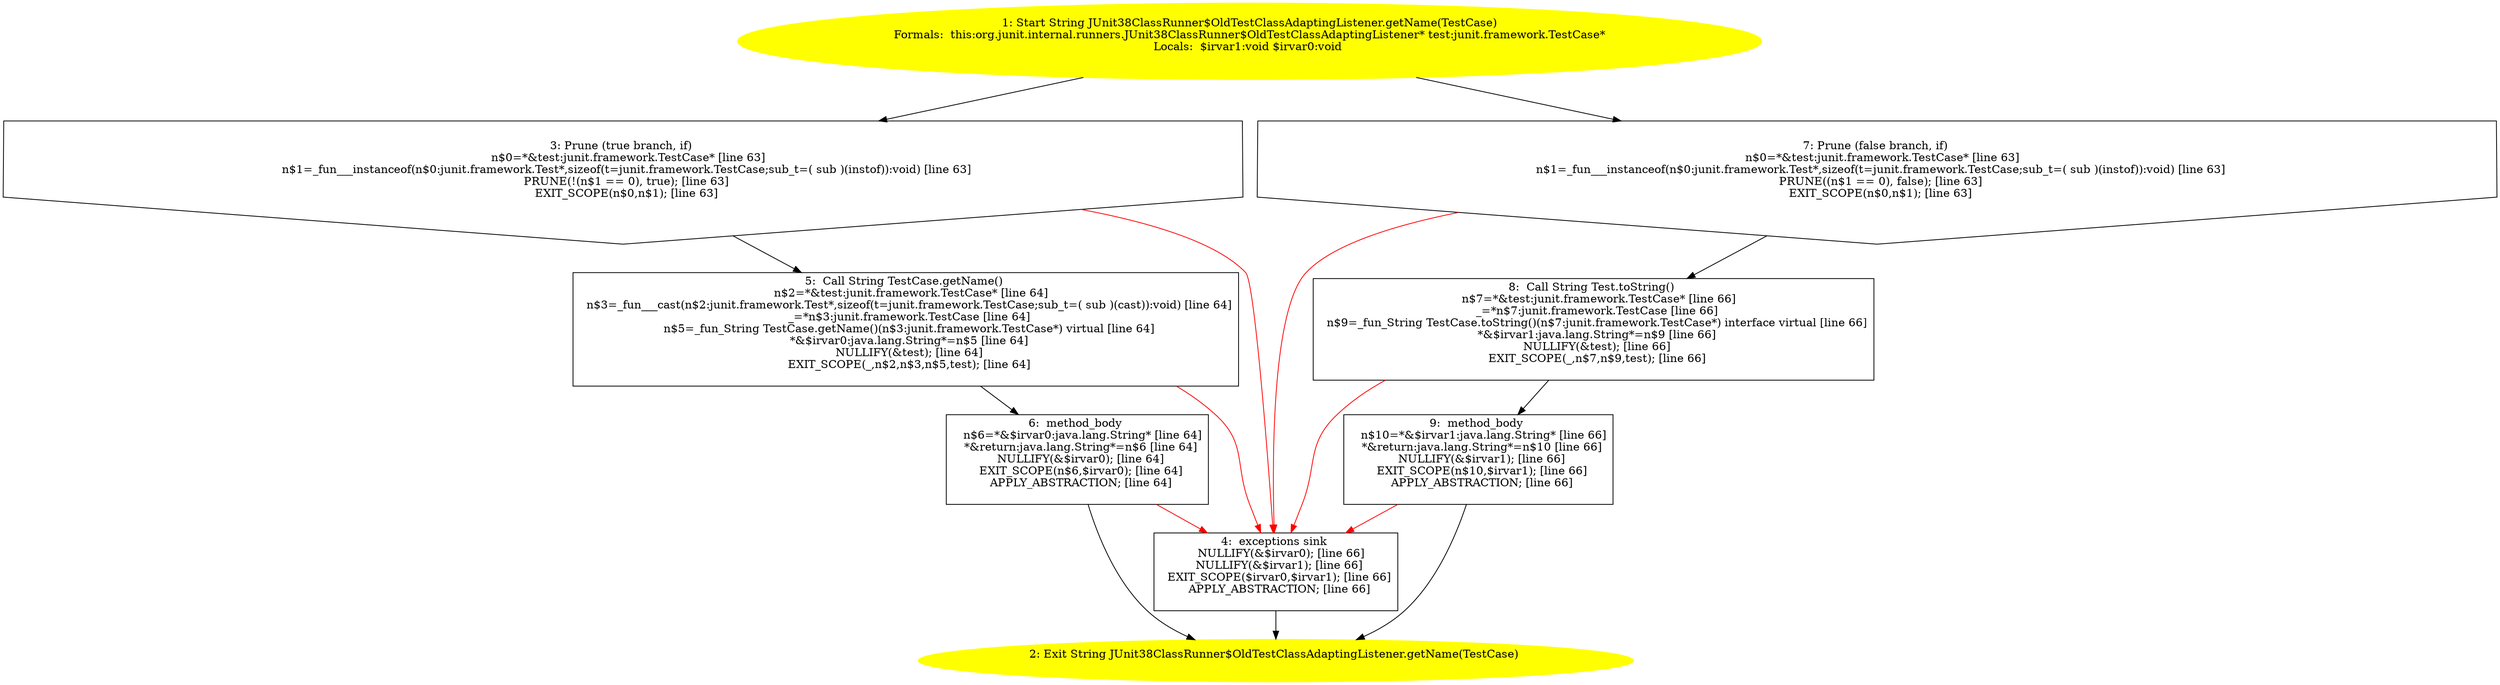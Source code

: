 /* @generated */
digraph cfg {
"org.junit.internal.runners.JUnit38ClassRunner$OldTestClassAdaptingListener.getName(junit.framework.T.1d87c9becbd99454b9135751b6bd33c5_1" [label="1: Start String JUnit38ClassRunner$OldTestClassAdaptingListener.getName(TestCase)\nFormals:  this:org.junit.internal.runners.JUnit38ClassRunner$OldTestClassAdaptingListener* test:junit.framework.TestCase*\nLocals:  $irvar1:void $irvar0:void \n  " color=yellow style=filled]
	

	 "org.junit.internal.runners.JUnit38ClassRunner$OldTestClassAdaptingListener.getName(junit.framework.T.1d87c9becbd99454b9135751b6bd33c5_1" -> "org.junit.internal.runners.JUnit38ClassRunner$OldTestClassAdaptingListener.getName(junit.framework.T.1d87c9becbd99454b9135751b6bd33c5_3" ;
	 "org.junit.internal.runners.JUnit38ClassRunner$OldTestClassAdaptingListener.getName(junit.framework.T.1d87c9becbd99454b9135751b6bd33c5_1" -> "org.junit.internal.runners.JUnit38ClassRunner$OldTestClassAdaptingListener.getName(junit.framework.T.1d87c9becbd99454b9135751b6bd33c5_7" ;
"org.junit.internal.runners.JUnit38ClassRunner$OldTestClassAdaptingListener.getName(junit.framework.T.1d87c9becbd99454b9135751b6bd33c5_2" [label="2: Exit String JUnit38ClassRunner$OldTestClassAdaptingListener.getName(TestCase) \n  " color=yellow style=filled]
	

"org.junit.internal.runners.JUnit38ClassRunner$OldTestClassAdaptingListener.getName(junit.framework.T.1d87c9becbd99454b9135751b6bd33c5_3" [label="3: Prune (true branch, if) \n   n$0=*&test:junit.framework.TestCase* [line 63]\n  n$1=_fun___instanceof(n$0:junit.framework.Test*,sizeof(t=junit.framework.TestCase;sub_t=( sub )(instof)):void) [line 63]\n  PRUNE(!(n$1 == 0), true); [line 63]\n  EXIT_SCOPE(n$0,n$1); [line 63]\n " shape="invhouse"]
	

	 "org.junit.internal.runners.JUnit38ClassRunner$OldTestClassAdaptingListener.getName(junit.framework.T.1d87c9becbd99454b9135751b6bd33c5_3" -> "org.junit.internal.runners.JUnit38ClassRunner$OldTestClassAdaptingListener.getName(junit.framework.T.1d87c9becbd99454b9135751b6bd33c5_5" ;
	 "org.junit.internal.runners.JUnit38ClassRunner$OldTestClassAdaptingListener.getName(junit.framework.T.1d87c9becbd99454b9135751b6bd33c5_3" -> "org.junit.internal.runners.JUnit38ClassRunner$OldTestClassAdaptingListener.getName(junit.framework.T.1d87c9becbd99454b9135751b6bd33c5_4" [color="red" ];
"org.junit.internal.runners.JUnit38ClassRunner$OldTestClassAdaptingListener.getName(junit.framework.T.1d87c9becbd99454b9135751b6bd33c5_4" [label="4:  exceptions sink \n   NULLIFY(&$irvar0); [line 66]\n  NULLIFY(&$irvar1); [line 66]\n  EXIT_SCOPE($irvar0,$irvar1); [line 66]\n  APPLY_ABSTRACTION; [line 66]\n " shape="box"]
	

	 "org.junit.internal.runners.JUnit38ClassRunner$OldTestClassAdaptingListener.getName(junit.framework.T.1d87c9becbd99454b9135751b6bd33c5_4" -> "org.junit.internal.runners.JUnit38ClassRunner$OldTestClassAdaptingListener.getName(junit.framework.T.1d87c9becbd99454b9135751b6bd33c5_2" ;
"org.junit.internal.runners.JUnit38ClassRunner$OldTestClassAdaptingListener.getName(junit.framework.T.1d87c9becbd99454b9135751b6bd33c5_5" [label="5:  Call String TestCase.getName() \n   n$2=*&test:junit.framework.TestCase* [line 64]\n  n$3=_fun___cast(n$2:junit.framework.Test*,sizeof(t=junit.framework.TestCase;sub_t=( sub )(cast)):void) [line 64]\n  _=*n$3:junit.framework.TestCase [line 64]\n  n$5=_fun_String TestCase.getName()(n$3:junit.framework.TestCase*) virtual [line 64]\n  *&$irvar0:java.lang.String*=n$5 [line 64]\n  NULLIFY(&test); [line 64]\n  EXIT_SCOPE(_,n$2,n$3,n$5,test); [line 64]\n " shape="box"]
	

	 "org.junit.internal.runners.JUnit38ClassRunner$OldTestClassAdaptingListener.getName(junit.framework.T.1d87c9becbd99454b9135751b6bd33c5_5" -> "org.junit.internal.runners.JUnit38ClassRunner$OldTestClassAdaptingListener.getName(junit.framework.T.1d87c9becbd99454b9135751b6bd33c5_6" ;
	 "org.junit.internal.runners.JUnit38ClassRunner$OldTestClassAdaptingListener.getName(junit.framework.T.1d87c9becbd99454b9135751b6bd33c5_5" -> "org.junit.internal.runners.JUnit38ClassRunner$OldTestClassAdaptingListener.getName(junit.framework.T.1d87c9becbd99454b9135751b6bd33c5_4" [color="red" ];
"org.junit.internal.runners.JUnit38ClassRunner$OldTestClassAdaptingListener.getName(junit.framework.T.1d87c9becbd99454b9135751b6bd33c5_6" [label="6:  method_body \n   n$6=*&$irvar0:java.lang.String* [line 64]\n  *&return:java.lang.String*=n$6 [line 64]\n  NULLIFY(&$irvar0); [line 64]\n  EXIT_SCOPE(n$6,$irvar0); [line 64]\n  APPLY_ABSTRACTION; [line 64]\n " shape="box"]
	

	 "org.junit.internal.runners.JUnit38ClassRunner$OldTestClassAdaptingListener.getName(junit.framework.T.1d87c9becbd99454b9135751b6bd33c5_6" -> "org.junit.internal.runners.JUnit38ClassRunner$OldTestClassAdaptingListener.getName(junit.framework.T.1d87c9becbd99454b9135751b6bd33c5_2" ;
	 "org.junit.internal.runners.JUnit38ClassRunner$OldTestClassAdaptingListener.getName(junit.framework.T.1d87c9becbd99454b9135751b6bd33c5_6" -> "org.junit.internal.runners.JUnit38ClassRunner$OldTestClassAdaptingListener.getName(junit.framework.T.1d87c9becbd99454b9135751b6bd33c5_4" [color="red" ];
"org.junit.internal.runners.JUnit38ClassRunner$OldTestClassAdaptingListener.getName(junit.framework.T.1d87c9becbd99454b9135751b6bd33c5_7" [label="7: Prune (false branch, if) \n   n$0=*&test:junit.framework.TestCase* [line 63]\n  n$1=_fun___instanceof(n$0:junit.framework.Test*,sizeof(t=junit.framework.TestCase;sub_t=( sub )(instof)):void) [line 63]\n  PRUNE((n$1 == 0), false); [line 63]\n  EXIT_SCOPE(n$0,n$1); [line 63]\n " shape="invhouse"]
	

	 "org.junit.internal.runners.JUnit38ClassRunner$OldTestClassAdaptingListener.getName(junit.framework.T.1d87c9becbd99454b9135751b6bd33c5_7" -> "org.junit.internal.runners.JUnit38ClassRunner$OldTestClassAdaptingListener.getName(junit.framework.T.1d87c9becbd99454b9135751b6bd33c5_8" ;
	 "org.junit.internal.runners.JUnit38ClassRunner$OldTestClassAdaptingListener.getName(junit.framework.T.1d87c9becbd99454b9135751b6bd33c5_7" -> "org.junit.internal.runners.JUnit38ClassRunner$OldTestClassAdaptingListener.getName(junit.framework.T.1d87c9becbd99454b9135751b6bd33c5_4" [color="red" ];
"org.junit.internal.runners.JUnit38ClassRunner$OldTestClassAdaptingListener.getName(junit.framework.T.1d87c9becbd99454b9135751b6bd33c5_8" [label="8:  Call String Test.toString() \n   n$7=*&test:junit.framework.TestCase* [line 66]\n  _=*n$7:junit.framework.TestCase [line 66]\n  n$9=_fun_String TestCase.toString()(n$7:junit.framework.TestCase*) interface virtual [line 66]\n  *&$irvar1:java.lang.String*=n$9 [line 66]\n  NULLIFY(&test); [line 66]\n  EXIT_SCOPE(_,n$7,n$9,test); [line 66]\n " shape="box"]
	

	 "org.junit.internal.runners.JUnit38ClassRunner$OldTestClassAdaptingListener.getName(junit.framework.T.1d87c9becbd99454b9135751b6bd33c5_8" -> "org.junit.internal.runners.JUnit38ClassRunner$OldTestClassAdaptingListener.getName(junit.framework.T.1d87c9becbd99454b9135751b6bd33c5_9" ;
	 "org.junit.internal.runners.JUnit38ClassRunner$OldTestClassAdaptingListener.getName(junit.framework.T.1d87c9becbd99454b9135751b6bd33c5_8" -> "org.junit.internal.runners.JUnit38ClassRunner$OldTestClassAdaptingListener.getName(junit.framework.T.1d87c9becbd99454b9135751b6bd33c5_4" [color="red" ];
"org.junit.internal.runners.JUnit38ClassRunner$OldTestClassAdaptingListener.getName(junit.framework.T.1d87c9becbd99454b9135751b6bd33c5_9" [label="9:  method_body \n   n$10=*&$irvar1:java.lang.String* [line 66]\n  *&return:java.lang.String*=n$10 [line 66]\n  NULLIFY(&$irvar1); [line 66]\n  EXIT_SCOPE(n$10,$irvar1); [line 66]\n  APPLY_ABSTRACTION; [line 66]\n " shape="box"]
	

	 "org.junit.internal.runners.JUnit38ClassRunner$OldTestClassAdaptingListener.getName(junit.framework.T.1d87c9becbd99454b9135751b6bd33c5_9" -> "org.junit.internal.runners.JUnit38ClassRunner$OldTestClassAdaptingListener.getName(junit.framework.T.1d87c9becbd99454b9135751b6bd33c5_2" ;
	 "org.junit.internal.runners.JUnit38ClassRunner$OldTestClassAdaptingListener.getName(junit.framework.T.1d87c9becbd99454b9135751b6bd33c5_9" -> "org.junit.internal.runners.JUnit38ClassRunner$OldTestClassAdaptingListener.getName(junit.framework.T.1d87c9becbd99454b9135751b6bd33c5_4" [color="red" ];
}
